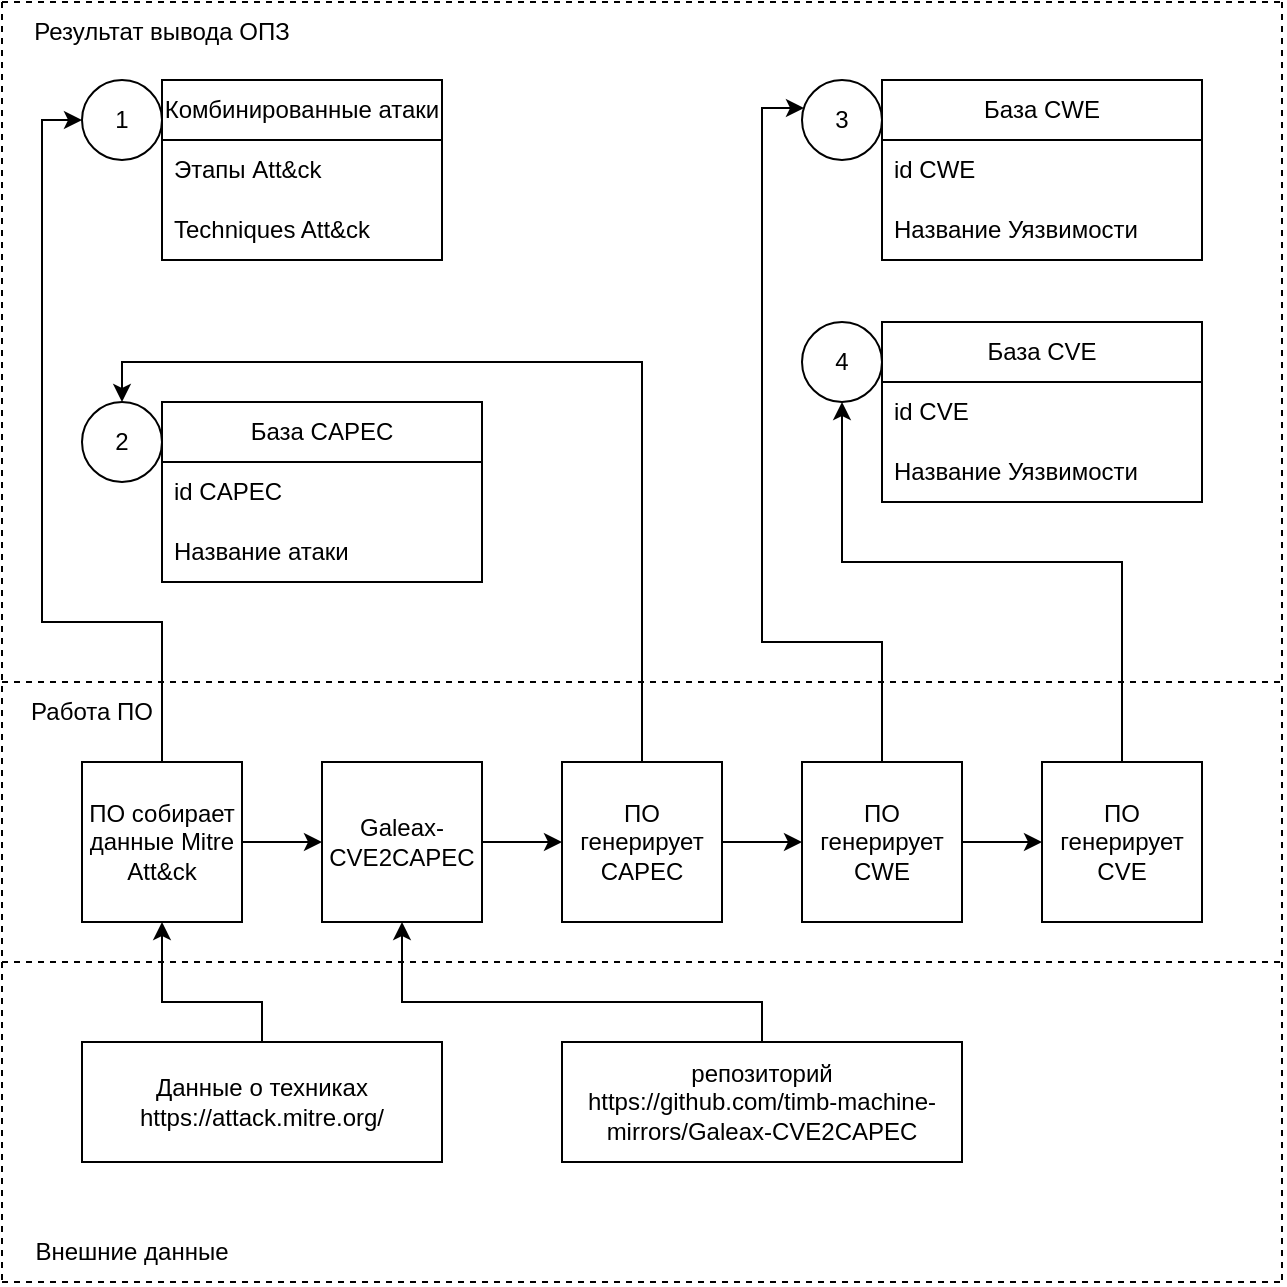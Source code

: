 <mxfile version="24.9.3">
  <diagram name="Страница — 1" id="UsRupxaXf-2IGA8MklZD">
    <mxGraphModel dx="1290" dy="567" grid="1" gridSize="10" guides="1" tooltips="1" connect="1" arrows="1" fold="1" page="1" pageScale="1" pageWidth="827" pageHeight="1169" math="0" shadow="0">
      <root>
        <mxCell id="0" />
        <mxCell id="1" parent="0" />
        <mxCell id="GjW1n7emCL-2tyJUXNoo-21" value="" style="endArrow=none;dashed=1;html=1;rounded=0;" parent="1" edge="1">
          <mxGeometry width="50" height="50" relative="1" as="geometry">
            <mxPoint x="40" y="160" as="sourcePoint" />
            <mxPoint x="680" y="160" as="targetPoint" />
          </mxGeometry>
        </mxCell>
        <mxCell id="GjW1n7emCL-2tyJUXNoo-22" value="" style="endArrow=none;dashed=1;html=1;rounded=0;entryX=0;entryY=1;entryDx=0;entryDy=0;" parent="1" target="HfSRHSAGE4HbBHpI71BL-41" edge="1">
          <mxGeometry width="50" height="50" relative="1" as="geometry">
            <mxPoint x="40" y="160" as="sourcePoint" />
            <mxPoint x="40" y="840" as="targetPoint" />
          </mxGeometry>
        </mxCell>
        <mxCell id="GjW1n7emCL-2tyJUXNoo-32" value="" style="endArrow=none;dashed=1;html=1;rounded=0;" parent="1" edge="1">
          <mxGeometry width="50" height="50" relative="1" as="geometry">
            <mxPoint x="40" y="800" as="sourcePoint" />
            <mxPoint x="680" y="800" as="targetPoint" />
          </mxGeometry>
        </mxCell>
        <mxCell id="GjW1n7emCL-2tyJUXNoo-70" value="База CAPEC" style="swimlane;fontStyle=0;childLayout=stackLayout;horizontal=1;startSize=30;horizontalStack=0;resizeParent=1;resizeParentMax=0;resizeLast=0;collapsible=1;marginBottom=0;whiteSpace=wrap;html=1;" parent="1" vertex="1">
          <mxGeometry x="120" y="360" width="160" height="90" as="geometry" />
        </mxCell>
        <mxCell id="GjW1n7emCL-2tyJUXNoo-71" value="id CAPEC" style="text;strokeColor=none;fillColor=none;align=left;verticalAlign=middle;spacingLeft=4;spacingRight=4;overflow=hidden;points=[[0,0.5],[1,0.5]];portConstraint=eastwest;rotatable=0;whiteSpace=wrap;html=1;" parent="GjW1n7emCL-2tyJUXNoo-70" vertex="1">
          <mxGeometry y="30" width="160" height="30" as="geometry" />
        </mxCell>
        <mxCell id="GjW1n7emCL-2tyJUXNoo-72" value="Название атаки" style="text;strokeColor=none;fillColor=none;align=left;verticalAlign=middle;spacingLeft=4;spacingRight=4;overflow=hidden;points=[[0,0.5],[1,0.5]];portConstraint=eastwest;rotatable=0;whiteSpace=wrap;html=1;" parent="GjW1n7emCL-2tyJUXNoo-70" vertex="1">
          <mxGeometry y="60" width="160" height="30" as="geometry" />
        </mxCell>
        <mxCell id="GjW1n7emCL-2tyJUXNoo-74" value="База CVE" style="swimlane;fontStyle=0;childLayout=stackLayout;horizontal=1;startSize=30;horizontalStack=0;resizeParent=1;resizeParentMax=0;resizeLast=0;collapsible=1;marginBottom=0;whiteSpace=wrap;html=1;" parent="1" vertex="1">
          <mxGeometry x="480" y="320" width="160" height="90" as="geometry" />
        </mxCell>
        <mxCell id="GjW1n7emCL-2tyJUXNoo-75" value="id CVE" style="text;strokeColor=none;fillColor=none;align=left;verticalAlign=middle;spacingLeft=4;spacingRight=4;overflow=hidden;points=[[0,0.5],[1,0.5]];portConstraint=eastwest;rotatable=0;whiteSpace=wrap;html=1;" parent="GjW1n7emCL-2tyJUXNoo-74" vertex="1">
          <mxGeometry y="30" width="160" height="30" as="geometry" />
        </mxCell>
        <mxCell id="GjW1n7emCL-2tyJUXNoo-76" value="Название Уязвимости" style="text;strokeColor=none;fillColor=none;align=left;verticalAlign=middle;spacingLeft=4;spacingRight=4;overflow=hidden;points=[[0,0.5],[1,0.5]];portConstraint=eastwest;rotatable=0;whiteSpace=wrap;html=1;" parent="GjW1n7emCL-2tyJUXNoo-74" vertex="1">
          <mxGeometry y="60" width="160" height="30" as="geometry" />
        </mxCell>
        <mxCell id="gBEGl-0QFHwVNTkuStco-1" value="Комбинированные атаки" style="swimlane;fontStyle=0;childLayout=stackLayout;horizontal=1;startSize=30;horizontalStack=0;resizeParent=1;resizeParentMax=0;resizeLast=0;collapsible=1;marginBottom=0;whiteSpace=wrap;html=1;" parent="1" vertex="1">
          <mxGeometry x="120" y="199" width="140" height="90" as="geometry">
            <mxRectangle x="280" y="199" width="60" height="30" as="alternateBounds" />
          </mxGeometry>
        </mxCell>
        <mxCell id="gBEGl-0QFHwVNTkuStco-2" value="Этапы Att&amp;amp;ck" style="text;strokeColor=none;fillColor=none;align=left;verticalAlign=middle;spacingLeft=4;spacingRight=4;overflow=hidden;points=[[0,0.5],[1,0.5]];portConstraint=eastwest;rotatable=0;whiteSpace=wrap;html=1;" parent="gBEGl-0QFHwVNTkuStco-1" vertex="1">
          <mxGeometry y="30" width="140" height="30" as="geometry" />
        </mxCell>
        <mxCell id="gBEGl-0QFHwVNTkuStco-3" value="Techniques Att&amp;amp;ck" style="text;strokeColor=none;fillColor=none;align=left;verticalAlign=middle;spacingLeft=4;spacingRight=4;overflow=hidden;points=[[0,0.5],[1,0.5]];portConstraint=eastwest;rotatable=0;whiteSpace=wrap;html=1;" parent="gBEGl-0QFHwVNTkuStco-1" vertex="1">
          <mxGeometry y="60" width="140" height="30" as="geometry" />
        </mxCell>
        <mxCell id="rzyB_1HsxRtSdFLQbBPw-4" value="" style="edgeStyle=orthogonalEdgeStyle;rounded=0;orthogonalLoop=1;jettySize=auto;html=1;" parent="1" source="hpdsBZrU96Ni8TXt3lEC-1" target="0_4bm2kjYmCRBm6VQgs9-9" edge="1">
          <mxGeometry relative="1" as="geometry" />
        </mxCell>
        <mxCell id="rzyB_1HsxRtSdFLQbBPw-7" style="edgeStyle=orthogonalEdgeStyle;rounded=0;orthogonalLoop=1;jettySize=auto;html=1;exitX=0.5;exitY=0;exitDx=0;exitDy=0;entryX=0.5;entryY=0;entryDx=0;entryDy=0;" parent="1" source="hpdsBZrU96Ni8TXt3lEC-1" target="0_4bm2kjYmCRBm6VQgs9-7" edge="1">
          <mxGeometry relative="1" as="geometry" />
        </mxCell>
        <mxCell id="hpdsBZrU96Ni8TXt3lEC-1" value="ПО генерирует CAPEC" style="whiteSpace=wrap;html=1;aspect=fixed;" parent="1" vertex="1">
          <mxGeometry x="320" y="540" width="80" height="80" as="geometry" />
        </mxCell>
        <mxCell id="4iuzFZT7lDPVw5lMU5u--1" value="" style="endArrow=none;dashed=1;html=1;rounded=0;" parent="1" edge="1">
          <mxGeometry width="50" height="50" relative="1" as="geometry">
            <mxPoint x="680" y="160" as="sourcePoint" />
            <mxPoint x="680" y="800" as="targetPoint" />
          </mxGeometry>
        </mxCell>
        <mxCell id="0_4bm2kjYmCRBm6VQgs9-2" value="1" style="ellipse;whiteSpace=wrap;html=1;aspect=fixed;" parent="1" vertex="1">
          <mxGeometry x="80" y="199" width="40" height="40" as="geometry" />
        </mxCell>
        <mxCell id="0_4bm2kjYmCRBm6VQgs9-4" value="База CWE" style="swimlane;fontStyle=0;childLayout=stackLayout;horizontal=1;startSize=30;horizontalStack=0;resizeParent=1;resizeParentMax=0;resizeLast=0;collapsible=1;marginBottom=0;whiteSpace=wrap;html=1;" parent="1" vertex="1">
          <mxGeometry x="480" y="199" width="160" height="90" as="geometry" />
        </mxCell>
        <mxCell id="0_4bm2kjYmCRBm6VQgs9-5" value="id CWE" style="text;strokeColor=none;fillColor=none;align=left;verticalAlign=middle;spacingLeft=4;spacingRight=4;overflow=hidden;points=[[0,0.5],[1,0.5]];portConstraint=eastwest;rotatable=0;whiteSpace=wrap;html=1;" parent="0_4bm2kjYmCRBm6VQgs9-4" vertex="1">
          <mxGeometry y="30" width="160" height="30" as="geometry" />
        </mxCell>
        <mxCell id="0_4bm2kjYmCRBm6VQgs9-6" value="Название Уязвимости" style="text;strokeColor=none;fillColor=none;align=left;verticalAlign=middle;spacingLeft=4;spacingRight=4;overflow=hidden;points=[[0,0.5],[1,0.5]];portConstraint=eastwest;rotatable=0;whiteSpace=wrap;html=1;" parent="0_4bm2kjYmCRBm6VQgs9-4" vertex="1">
          <mxGeometry y="60" width="160" height="30" as="geometry" />
        </mxCell>
        <mxCell id="0_4bm2kjYmCRBm6VQgs9-7" value="2" style="ellipse;whiteSpace=wrap;html=1;aspect=fixed;" parent="1" vertex="1">
          <mxGeometry x="80" y="360" width="40" height="40" as="geometry" />
        </mxCell>
        <mxCell id="rzyB_1HsxRtSdFLQbBPw-5" value="" style="edgeStyle=orthogonalEdgeStyle;rounded=0;orthogonalLoop=1;jettySize=auto;html=1;" parent="1" source="0_4bm2kjYmCRBm6VQgs9-9" target="0_4bm2kjYmCRBm6VQgs9-10" edge="1">
          <mxGeometry relative="1" as="geometry" />
        </mxCell>
        <mxCell id="0_4bm2kjYmCRBm6VQgs9-9" value="ПО генерирует&lt;div&gt;CWE&lt;/div&gt;" style="whiteSpace=wrap;html=1;aspect=fixed;" parent="1" vertex="1">
          <mxGeometry x="440" y="540" width="80" height="80" as="geometry" />
        </mxCell>
        <mxCell id="rzyB_1HsxRtSdFLQbBPw-9" style="edgeStyle=orthogonalEdgeStyle;rounded=0;orthogonalLoop=1;jettySize=auto;html=1;exitX=0.5;exitY=0;exitDx=0;exitDy=0;entryX=0.5;entryY=1;entryDx=0;entryDy=0;" parent="1" source="0_4bm2kjYmCRBm6VQgs9-10" target="0_4bm2kjYmCRBm6VQgs9-15" edge="1">
          <mxGeometry relative="1" as="geometry">
            <Array as="points">
              <mxPoint x="600" y="440" />
              <mxPoint x="460" y="440" />
            </Array>
          </mxGeometry>
        </mxCell>
        <mxCell id="0_4bm2kjYmCRBm6VQgs9-10" value="ПО генерирует&lt;div&gt;CVE&lt;/div&gt;" style="whiteSpace=wrap;html=1;aspect=fixed;" parent="1" vertex="1">
          <mxGeometry x="560" y="540" width="80" height="80" as="geometry" />
        </mxCell>
        <mxCell id="0_4bm2kjYmCRBm6VQgs9-13" value="3" style="ellipse;whiteSpace=wrap;html=1;aspect=fixed;" parent="1" vertex="1">
          <mxGeometry x="440" y="199" width="40" height="40" as="geometry" />
        </mxCell>
        <mxCell id="0_4bm2kjYmCRBm6VQgs9-15" value="4" style="ellipse;whiteSpace=wrap;html=1;aspect=fixed;" parent="1" vertex="1">
          <mxGeometry x="440" y="320" width="40" height="40" as="geometry" />
        </mxCell>
        <mxCell id="-XQyiE4R_CUVniywnTH8-4" value="" style="edgeStyle=orthogonalEdgeStyle;rounded=0;orthogonalLoop=1;jettySize=auto;html=1;" parent="1" source="vvvf97BOw-oylCeweIah-1" target="rzyB_1HsxRtSdFLQbBPw-1" edge="1">
          <mxGeometry relative="1" as="geometry" />
        </mxCell>
        <mxCell id="-XQyiE4R_CUVniywnTH8-6" style="edgeStyle=orthogonalEdgeStyle;rounded=0;orthogonalLoop=1;jettySize=auto;html=1;exitX=0.5;exitY=0;exitDx=0;exitDy=0;entryX=0;entryY=0.5;entryDx=0;entryDy=0;" parent="1" source="vvvf97BOw-oylCeweIah-1" target="0_4bm2kjYmCRBm6VQgs9-2" edge="1">
          <mxGeometry relative="1" as="geometry">
            <Array as="points">
              <mxPoint x="120" y="470" />
              <mxPoint x="60" y="470" />
              <mxPoint x="60" y="219" />
            </Array>
          </mxGeometry>
        </mxCell>
        <mxCell id="vvvf97BOw-oylCeweIah-1" value="ПО собирает данные Mitre Att&amp;amp;ck" style="whiteSpace=wrap;html=1;aspect=fixed;" parent="1" vertex="1">
          <mxGeometry x="80" y="540" width="80" height="80" as="geometry" />
        </mxCell>
        <mxCell id="-XQyiE4R_CUVniywnTH8-3" style="edgeStyle=orthogonalEdgeStyle;rounded=0;orthogonalLoop=1;jettySize=auto;html=1;exitX=0.5;exitY=0;exitDx=0;exitDy=0;entryX=0.5;entryY=1;entryDx=0;entryDy=0;" parent="1" source="HfSRHSAGE4HbBHpI71BL-20" target="vvvf97BOw-oylCeweIah-1" edge="1">
          <mxGeometry relative="1" as="geometry">
            <Array as="points">
              <mxPoint x="170" y="660" />
              <mxPoint x="120" y="660" />
            </Array>
          </mxGeometry>
        </mxCell>
        <mxCell id="HfSRHSAGE4HbBHpI71BL-20" value="Данные о техниках&lt;br&gt;https://attack.mitre.org/" style="rounded=0;whiteSpace=wrap;html=1;" parent="1" vertex="1">
          <mxGeometry x="80" y="680" width="180" height="60" as="geometry" />
        </mxCell>
        <mxCell id="HfSRHSAGE4HbBHpI71BL-37" value="" style="endArrow=none;dashed=1;html=1;rounded=0;" parent="1" edge="1">
          <mxGeometry width="50" height="50" relative="1" as="geometry">
            <mxPoint x="40" y="500" as="sourcePoint" />
            <mxPoint x="680" y="500" as="targetPoint" />
          </mxGeometry>
        </mxCell>
        <mxCell id="HfSRHSAGE4HbBHpI71BL-38" value="" style="endArrow=none;dashed=1;html=1;rounded=0;" parent="1" edge="1">
          <mxGeometry width="50" height="50" relative="1" as="geometry">
            <mxPoint x="40" y="640" as="sourcePoint" />
            <mxPoint x="680" y="640" as="targetPoint" />
          </mxGeometry>
        </mxCell>
        <mxCell id="HfSRHSAGE4HbBHpI71BL-39" value="Результат вывода ОПЗ" style="text;html=1;align=center;verticalAlign=middle;whiteSpace=wrap;rounded=0;" parent="1" vertex="1">
          <mxGeometry x="40" y="160" width="160" height="30" as="geometry" />
        </mxCell>
        <mxCell id="HfSRHSAGE4HbBHpI71BL-40" value="Работа ПО" style="text;html=1;align=center;verticalAlign=middle;whiteSpace=wrap;rounded=0;" parent="1" vertex="1">
          <mxGeometry x="40" y="500" width="90" height="30" as="geometry" />
        </mxCell>
        <mxCell id="HfSRHSAGE4HbBHpI71BL-41" value="Внешние данные" style="text;html=1;align=center;verticalAlign=middle;whiteSpace=wrap;rounded=0;" parent="1" vertex="1">
          <mxGeometry x="40" y="770" width="130" height="30" as="geometry" />
        </mxCell>
        <mxCell id="-XQyiE4R_CUVniywnTH8-5" value="" style="edgeStyle=orthogonalEdgeStyle;rounded=0;orthogonalLoop=1;jettySize=auto;html=1;" parent="1" source="rzyB_1HsxRtSdFLQbBPw-1" target="hpdsBZrU96Ni8TXt3lEC-1" edge="1">
          <mxGeometry relative="1" as="geometry" />
        </mxCell>
        <mxCell id="rzyB_1HsxRtSdFLQbBPw-1" value="&lt;div&gt;Galeax-CVE2CAPEC&lt;/div&gt;" style="whiteSpace=wrap;html=1;aspect=fixed;" parent="1" vertex="1">
          <mxGeometry x="200" y="540" width="80" height="80" as="geometry" />
        </mxCell>
        <mxCell id="rzyB_1HsxRtSdFLQbBPw-8" style="edgeStyle=orthogonalEdgeStyle;rounded=0;orthogonalLoop=1;jettySize=auto;html=1;exitX=0.5;exitY=0;exitDx=0;exitDy=0;entryX=0.025;entryY=0.35;entryDx=0;entryDy=0;entryPerimeter=0;" parent="1" source="0_4bm2kjYmCRBm6VQgs9-9" target="0_4bm2kjYmCRBm6VQgs9-13" edge="1">
          <mxGeometry relative="1" as="geometry">
            <Array as="points">
              <mxPoint x="480" y="480" />
              <mxPoint x="420" y="480" />
              <mxPoint x="420" y="213" />
            </Array>
          </mxGeometry>
        </mxCell>
        <mxCell id="-XQyiE4R_CUVniywnTH8-1" style="edgeStyle=orthogonalEdgeStyle;rounded=0;orthogonalLoop=1;jettySize=auto;html=1;entryX=0.5;entryY=1;entryDx=0;entryDy=0;" parent="1" source="L1xUQalacGGqL2lHZdNW-1" target="rzyB_1HsxRtSdFLQbBPw-1" edge="1">
          <mxGeometry relative="1" as="geometry">
            <Array as="points">
              <mxPoint x="420" y="660" />
              <mxPoint x="240" y="660" />
            </Array>
          </mxGeometry>
        </mxCell>
        <mxCell id="L1xUQalacGGqL2lHZdNW-1" value="репозиторий&lt;br&gt;https://github.com/timb-machine-mirrors/Galeax-CVE2CAPEC" style="rounded=0;whiteSpace=wrap;html=1;" parent="1" vertex="1">
          <mxGeometry x="320" y="680" width="200" height="60" as="geometry" />
        </mxCell>
      </root>
    </mxGraphModel>
  </diagram>
</mxfile>
